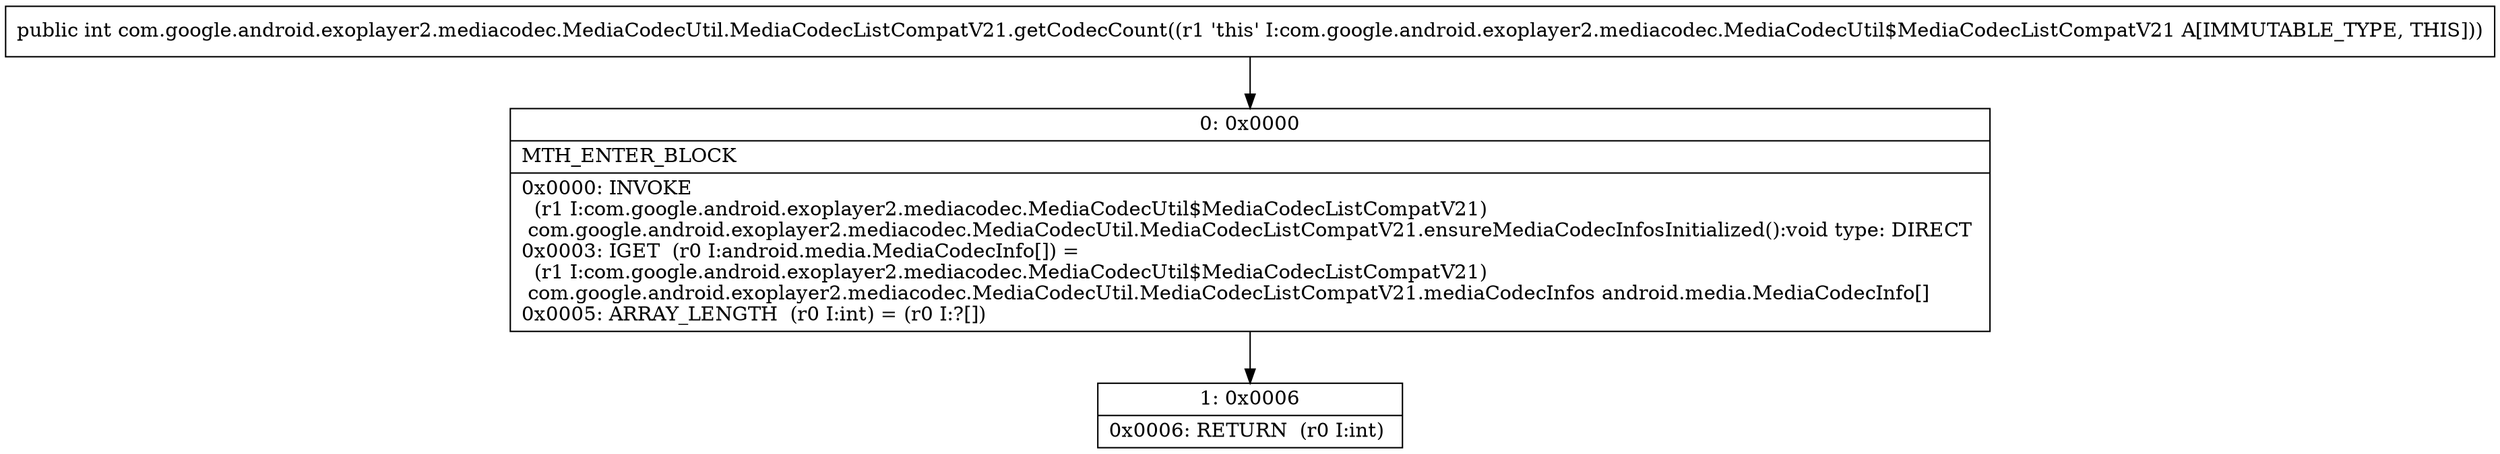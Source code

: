 digraph "CFG forcom.google.android.exoplayer2.mediacodec.MediaCodecUtil.MediaCodecListCompatV21.getCodecCount()I" {
Node_0 [shape=record,label="{0\:\ 0x0000|MTH_ENTER_BLOCK\l|0x0000: INVOKE  \l  (r1 I:com.google.android.exoplayer2.mediacodec.MediaCodecUtil$MediaCodecListCompatV21)\l com.google.android.exoplayer2.mediacodec.MediaCodecUtil.MediaCodecListCompatV21.ensureMediaCodecInfosInitialized():void type: DIRECT \l0x0003: IGET  (r0 I:android.media.MediaCodecInfo[]) = \l  (r1 I:com.google.android.exoplayer2.mediacodec.MediaCodecUtil$MediaCodecListCompatV21)\l com.google.android.exoplayer2.mediacodec.MediaCodecUtil.MediaCodecListCompatV21.mediaCodecInfos android.media.MediaCodecInfo[] \l0x0005: ARRAY_LENGTH  (r0 I:int) = (r0 I:?[]) \l}"];
Node_1 [shape=record,label="{1\:\ 0x0006|0x0006: RETURN  (r0 I:int) \l}"];
MethodNode[shape=record,label="{public int com.google.android.exoplayer2.mediacodec.MediaCodecUtil.MediaCodecListCompatV21.getCodecCount((r1 'this' I:com.google.android.exoplayer2.mediacodec.MediaCodecUtil$MediaCodecListCompatV21 A[IMMUTABLE_TYPE, THIS])) }"];
MethodNode -> Node_0;
Node_0 -> Node_1;
}

